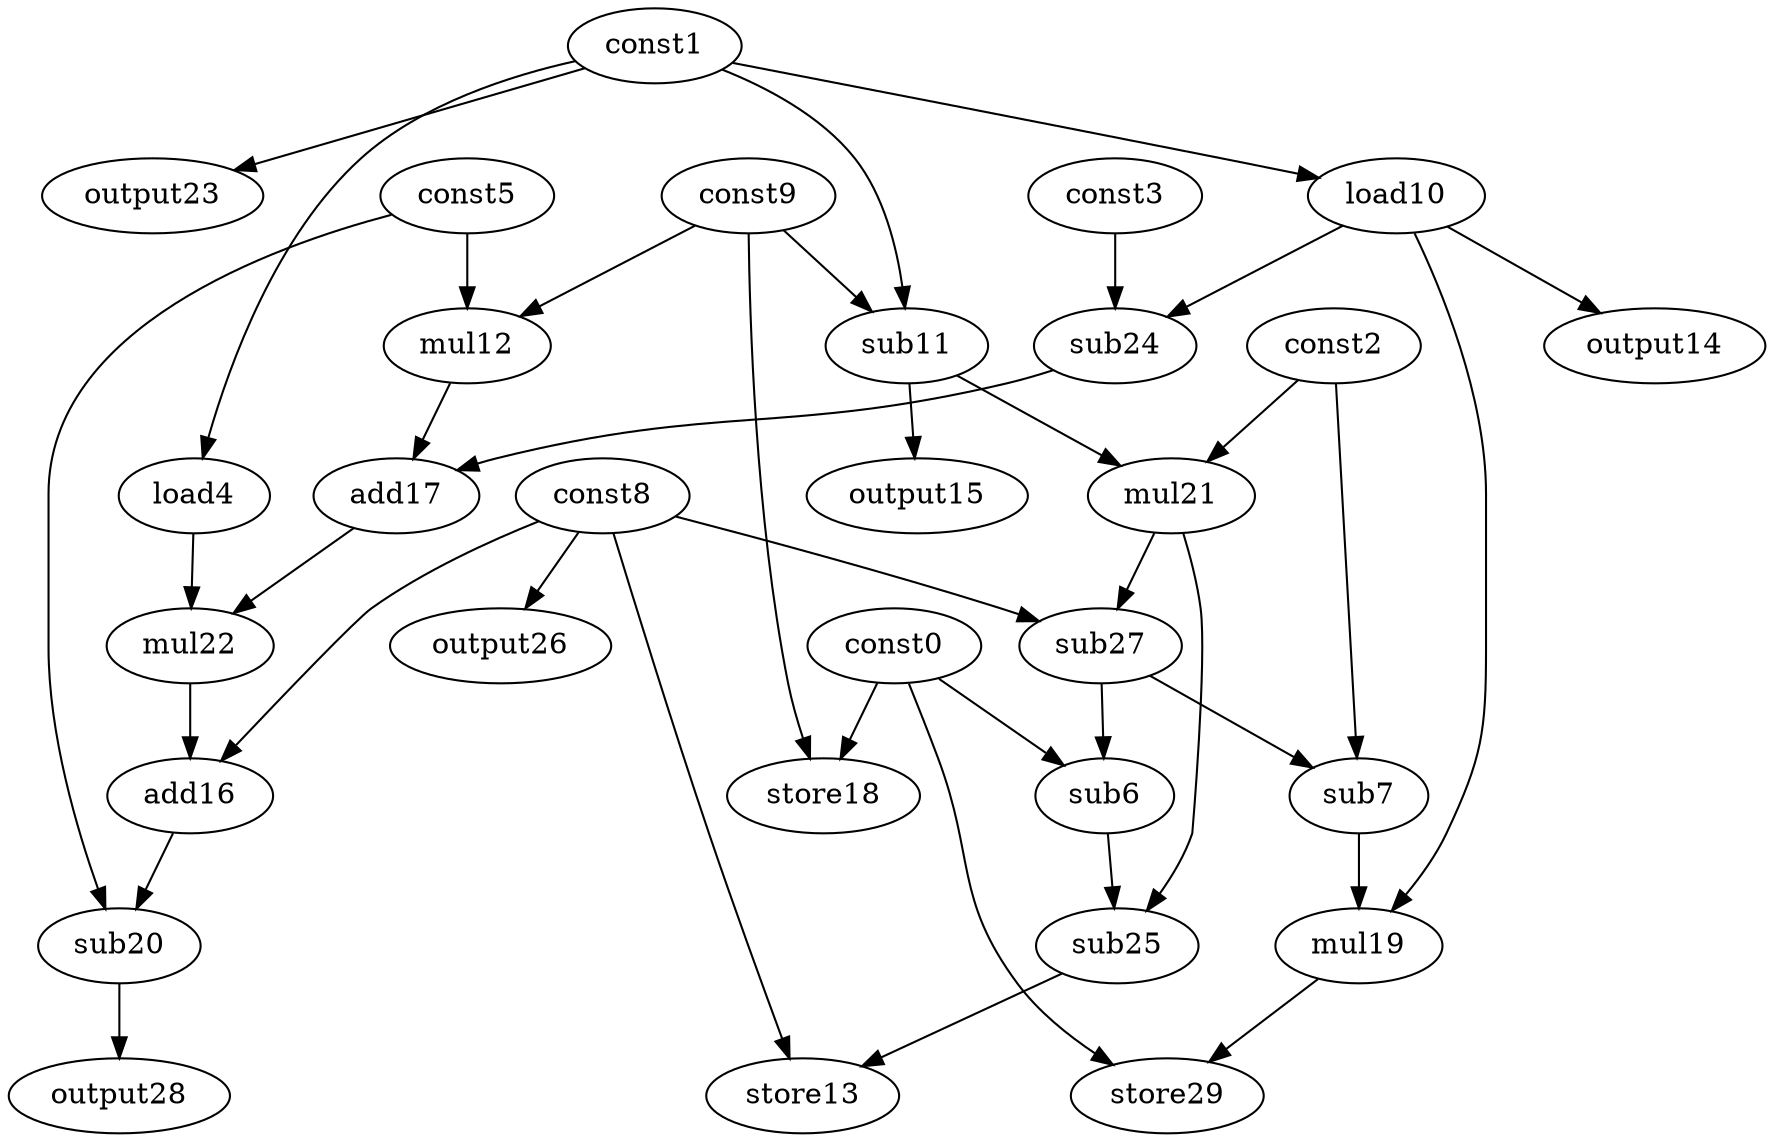 digraph G { 
const0[opcode=const]; 
const1[opcode=const]; 
const2[opcode=const]; 
const3[opcode=const]; 
load4[opcode=load]; 
const5[opcode=const]; 
sub6[opcode=sub]; 
sub7[opcode=sub]; 
const8[opcode=const]; 
const9[opcode=const]; 
load10[opcode=load]; 
sub11[opcode=sub]; 
mul12[opcode=mul]; 
store13[opcode=store]; 
output14[opcode=output]; 
output15[opcode=output]; 
add16[opcode=add]; 
add17[opcode=add]; 
store18[opcode=store]; 
mul19[opcode=mul]; 
sub20[opcode=sub]; 
mul21[opcode=mul]; 
mul22[opcode=mul]; 
output23[opcode=output]; 
sub24[opcode=sub]; 
sub25[opcode=sub]; 
output26[opcode=output]; 
sub27[opcode=sub]; 
output28[opcode=output]; 
store29[opcode=store]; 
const1->load4[operand=0];
const1->load10[operand=0];
const1->sub11[operand=0];
const9->sub11[operand=1];
const9->mul12[operand=0];
const5->mul12[operand=1];
const0->store18[operand=0];
const9->store18[operand=1];
const1->output23[operand=0];
const8->output26[operand=0];
load10->output14[operand=0];
sub11->output15[operand=0];
const2->mul21[operand=0];
sub11->mul21[operand=1];
load10->sub24[operand=0];
const3->sub24[operand=1];
sub24->add17[operand=0];
mul12->add17[operand=1];
const8->sub27[operand=0];
mul21->sub27[operand=1];
const0->sub6[operand=0];
sub27->sub6[operand=1];
const2->sub7[operand=0];
sub27->sub7[operand=1];
add17->mul22[operand=0];
load4->mul22[operand=1];
const8->add16[operand=0];
mul22->add16[operand=1];
load10->mul19[operand=0];
sub7->mul19[operand=1];
mul21->sub25[operand=0];
sub6->sub25[operand=1];
const8->store13[operand=0];
sub25->store13[operand=1];
add16->sub20[operand=0];
const5->sub20[operand=1];
const0->store29[operand=0];
mul19->store29[operand=1];
sub20->output28[operand=0];
}
